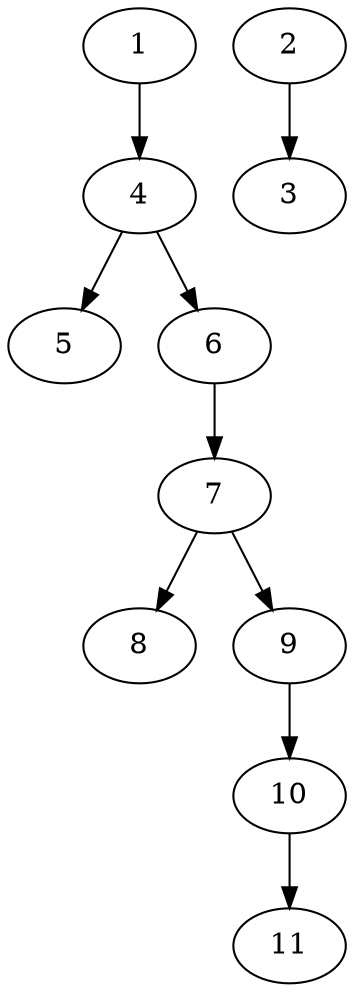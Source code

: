 // DAG (tier=1-easy, mode=compute, n=11, ccr=0.297, fat=0.402, density=0.271, regular=0.785, jump=0.034, mindata=262144, maxdata=2097152)
// DAG automatically generated by daggen at Sun Aug 24 16:33:32 2025
// /home/ermia/Project/Environments/daggen/bin/daggen --dot --ccr 0.297 --fat 0.402 --regular 0.785 --density 0.271 --jump 0.034 --mindata 262144 --maxdata 2097152 -n 11 
digraph G {
  1 [size="15174216337648680", alpha="0.07", expect_size="7587108168824340"]
  1 -> 4 [size ="11443940360192"]
  2 [size="210877568392744", alpha="0.19", expect_size="105438784196372"]
  2 -> 3 [size ="5792845529088"]
  3 [size="31203652581156", alpha="0.04", expect_size="15601826290578"]
  4 [size="1795775436551094272", alpha="0.11", expect_size="897887718275547136"]
  4 -> 5 [size ="11819288625152"]
  4 -> 6 [size ="11819288625152"]
  5 [size="557793938095760", alpha="0.20", expect_size="278896969047880"]
  6 [size="199897882940145664", alpha="0.20", expect_size="99948941470072832"]
  6 -> 7 [size ="2735030140928"]
  7 [size="8013877425740992", alpha="0.15", expect_size="4006938712870496"]
  7 -> 8 [size ="21153921892352"]
  7 -> 9 [size ="21153921892352"]
  8 [size="31352930123036348", alpha="0.02", expect_size="15676465061518174"]
  9 [size="73193867224816", alpha="0.11", expect_size="36596933612408"]
  9 -> 10 [size ="3609920012288"]
  10 [size="844574739311857", alpha="0.15", expect_size="422287369655928"]
  10 -> 11 [size ="20336074555392"]
  11 [size="9624475495710748", alpha="0.18", expect_size="4812237747855374"]
}